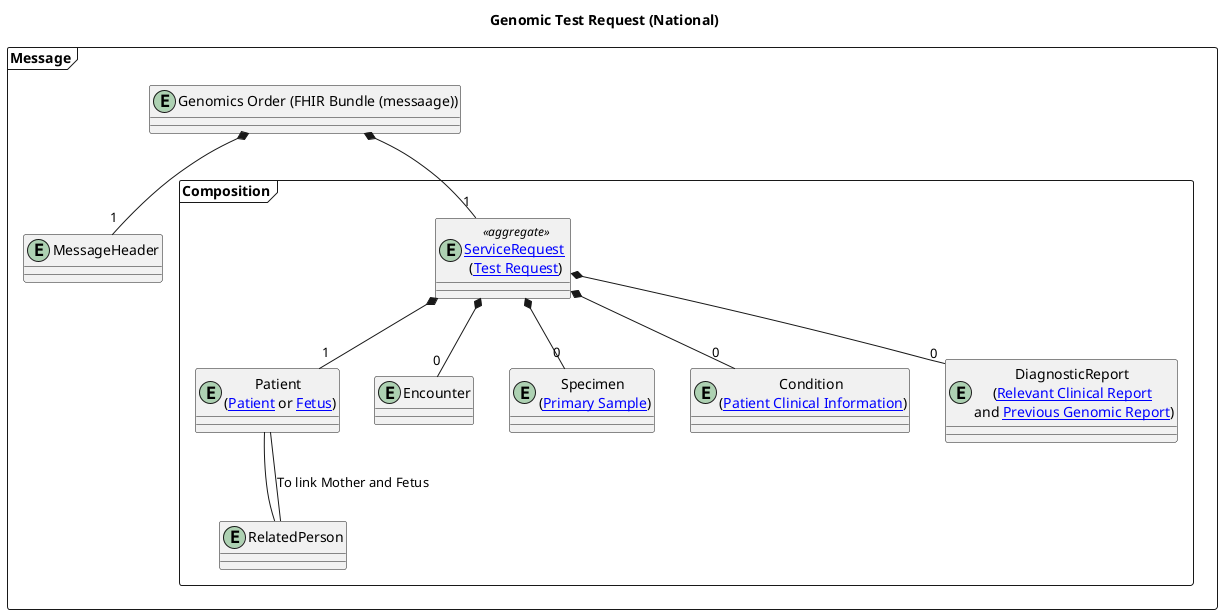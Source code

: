 @startuml

skinparam svgDimensionStyle false

title "Genomic Test Request (National)"

frame Message {
entity "Genomics Order (FHIR Bundle (messaage))" as oml

entity "MessageHeader" as MSH

  frame Composition {
    entity "Patient \n([[https://simplifier.net/guide/fhir-genomics-implementation-guide/Home/Design/Clinicalheadings#Patient Patient]] or [[https://simplifier.net/guide/fhir-genomics-implementation-guide/Home/Design/Clinicalheadings#Fetus Fetus]])" as PID

    entity "Encounter" as PV1

    entity "[[StructureDefinition-ServiceRequest.html ServiceRequest]] \n([[https://simplifier.net/guide/fhir-genomics-implementation-guide/Home/Design/Clinicalheadings#Test-Request Test Request]])" as ORC <<aggregate>>

    entity "Specimen \n([[https://simplifier.net/guide/fhir-genomics-implementation-guide/Home/Design/Clinicalheadings#Primary-Sample Primary Sample]])" as SPM

    entity "Condition \n([[https://simplifier.net/guide/fhir-genomics-implementation-guide/Home/Design/Clinicalheadings#Patient-Clinical-Information Patient Clinical Information]])" as DG1

    entity "DiagnosticReport \n([[https://simplifier.net/guide/fhir-genomics-implementation-guide/Home/Design/Clinicalheadings#Relevant-Clinical-Report Relevant Clinical Report]] \nand [[https://simplifier.net/guide/fhir-genomics-implementation-guide/Home/Design/Clinicalheadings#Previous-Genomic-Report Previous Genomic Report]])" as OBX

    entity "RelatedPerson" as NK1
  }
}

oml *-- "1" MSH
oml *-- "1" ORC
ORC *-- "0" SPM
ORC *-- "1" PID
ORC *-- "0" PV1
ORC *-- "0" DG1
ORC *-- "0" OBX
NK1 -- PID : To link Mother and Fetus
PID -- NK1

@enduml
